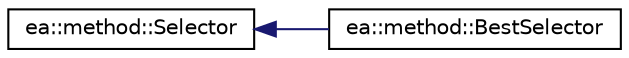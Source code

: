digraph "Graphical Class Hierarchy"
{
 // LATEX_PDF_SIZE
  edge [fontname="Helvetica",fontsize="10",labelfontname="Helvetica",labelfontsize="10"];
  node [fontname="Helvetica",fontsize="10",shape=record];
  rankdir="LR";
  Node0 [label="ea::method::Selector",height=0.2,width=0.4,color="black", fillcolor="white", style="filled",URL="$classea_1_1method_1_1Selector.html",tooltip="Performs instance selection."];
  Node0 -> Node1 [dir="back",color="midnightblue",fontsize="10",style="solid",fontname="Helvetica"];
  Node1 [label="ea::method::BestSelector",height=0.2,width=0.4,color="black", fillcolor="white", style="filled",URL="$classea_1_1method_1_1BestSelector.html",tooltip="Selects instances by their fitness."];
}
